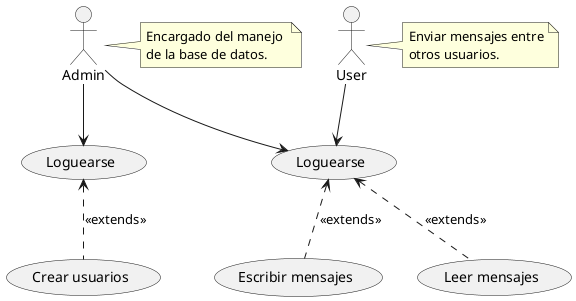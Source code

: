@startuml
:User: as User
:Admin: as Admin
(Leer mensajes) as (Read)
(Escribir mensajes) as (Write)
(Crear usuarios) as (Create)
(Loguearse) as (Loguearse User)
(Loguearse) as (Loguearse Admin)

Admin --> (Loguearse Admin)
Admin --> (Loguearse User)
User --> (Loguearse User)

note right of Admin
  Encargado del manejo 
  de la base de datos.
end note

note right of User
  Enviar mensajes entre
  otros usuarios.
end note

(Loguearse Admin) <.. (Create) : <<extends>>
(Loguearse User) <.. (Read) : <<extends>>
(Loguearse User) <.. (Write) : <<extends>>

@enduml